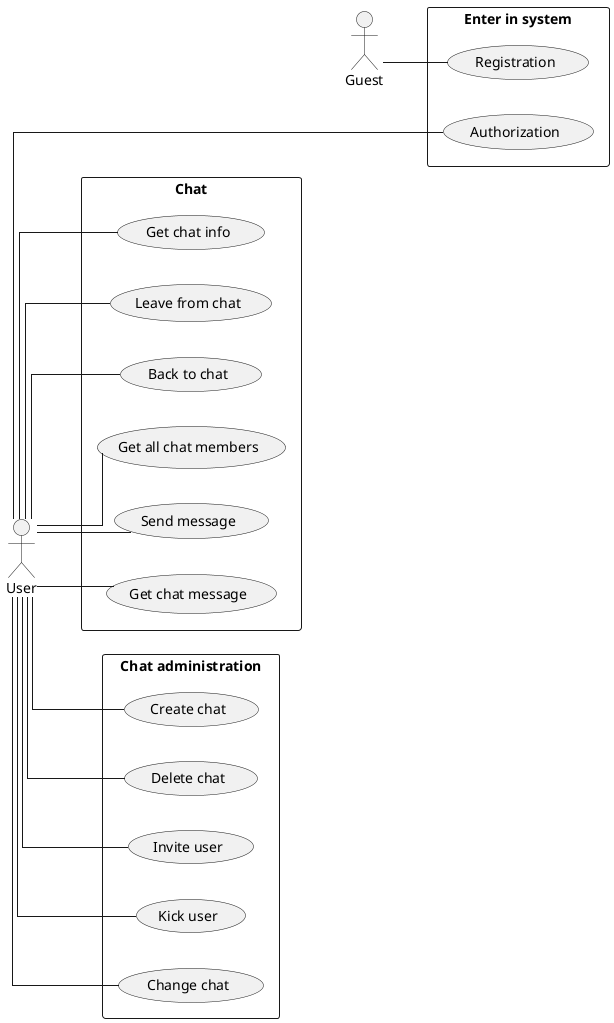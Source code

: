 @startuml
'https://plantuml.com/use-case-diagram
left to right direction
skinparam linetype ortho

rectangle "Enter in system" {
usecase "Registration" as registration
usecase "Authorization" as authorization
}

rectangle "Chat" {
usecase "Get chat info" as get_chat_info
usecase "Leave from chat" as leave_chat
usecase "Back to chat" as back_chat
usecase "Get all chat members" as get_chat_members
usecase "Send message" as send_message
usecase "Get chat message" as get_chat_message
}

rectangle "Chat administration" {
usecase "Create chat" as create_chat
usecase "Delete chat" as delete_chat
usecase "Invite user" as invite_user
usecase "Kick user" as kick_user
usecase "Change chat" as change_chat
}


:Guest: as Guest

Guest -- registration

:User: as User

User ---- authorization
User -- get_chat_info
User -- leave_chat
User -- back_chat
User -- get_chat_members
User -- send_message
User -- get_chat_message

':Super User: as Super_User


User -- create_chat
User -- delete_chat
User -- invite_user
User -- kick_user
User -- change_chat


'User ---|> Super_User

@enduml